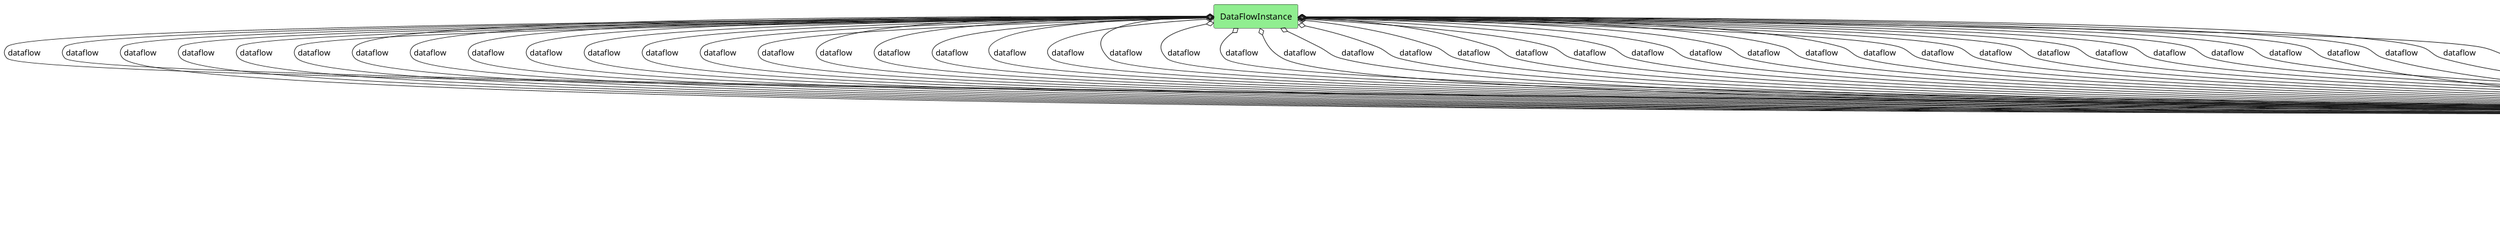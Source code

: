 @startuml

class "DataFlow" as Model {
 string name
 string version
 string parameters

 create()
 
}

rectangle "DataBluePrint" as DataBluePrint #lightblue {
}

Model o--> "1" DataBluePrint : blueprint




    rectangle "DataFlowInstance" as DataFlowInstance #lightgreen {
    }
    
        DataFlowInstance   o--> "1" Model : "dataflow"
    
    rectangle "DataFlowTemplate" as DataFlowTemplate #lightgreen {
    }
    
        DataFlowTemplate   o--> "1" Model : "flow"
    
    rectangle "DataPipeline" as DataPipeline #lightgreen {
    }
    
        DataPipeline   o--> "n" Model : "flows"
    
    rectangle "DataFlowInstance" as DataFlowInstance #lightgreen {
    }
    
        DataFlowInstance   o--> "1" Model : "dataflow"
    
    rectangle "DataFlowTemplate" as DataFlowTemplate #lightgreen {
    }
    
        DataFlowTemplate   o--> "1" Model : "flow"
    
    rectangle "DataPipeline" as DataPipeline #lightgreen {
    }
    
        DataPipeline   o--> "n" Model : "flows"
    
    rectangle "DataFlowInstance" as DataFlowInstance #lightgreen {
    }
    
        DataFlowInstance   o--> "1" Model : "dataflow"
    
    rectangle "DataFlowTemplate" as DataFlowTemplate #lightgreen {
    }
    
        DataFlowTemplate   o--> "1" Model : "flow"
    
    rectangle "DataPipeline" as DataPipeline #lightgreen {
    }
    
        DataPipeline   o--> "n" Model : "flows"
    
    rectangle "DataFlowInstance" as DataFlowInstance #lightgreen {
    }
    
        DataFlowInstance   o--> "1" Model : "dataflow"
    
    rectangle "DataFlowTemplate" as DataFlowTemplate #lightgreen {
    }
    
        DataFlowTemplate   o--> "1" Model : "flow"
    
    rectangle "DataPipeline" as DataPipeline #lightgreen {
    }
    
        DataPipeline   o--> "n" Model : "flows"
    
    rectangle "DataFlowInstance" as DataFlowInstance #lightgreen {
    }
    
        DataFlowInstance   o--> "1" Model : "dataflow"
    
    rectangle "DataFlowTemplate" as DataFlowTemplate #lightgreen {
    }
    
        DataFlowTemplate   o--> "1" Model : "flow"
    
    rectangle "DataPipeline" as DataPipeline #lightgreen {
    }
    
        DataPipeline   o--> "n" Model : "flows"
    
    rectangle "DataFlowInstance" as DataFlowInstance #lightgreen {
    }
    
        DataFlowInstance   o--> "1" Model : "dataflow"
    
    rectangle "DataFlowTemplate" as DataFlowTemplate #lightgreen {
    }
    
        DataFlowTemplate   o--> "1" Model : "flow"
    
    rectangle "DataPipeline" as DataPipeline #lightgreen {
    }
    
        DataPipeline   o--> "n" Model : "flows"
    
    rectangle "DataFlowInstance" as DataFlowInstance #lightgreen {
    }
    
        DataFlowInstance   o--> "1" Model : "dataflow"
    
    rectangle "DataFlowTemplate" as DataFlowTemplate #lightgreen {
    }
    
        DataFlowTemplate   o--> "1" Model : "flow"
    
    rectangle "DataPipeline" as DataPipeline #lightgreen {
    }
    
        DataPipeline   o--> "n" Model : "flows"
    
    rectangle "DataFlowInstance" as DataFlowInstance #lightgreen {
    }
    
        DataFlowInstance   o--> "1" Model : "dataflow"
    
    rectangle "DataFlowTemplate" as DataFlowTemplate #lightgreen {
    }
    
        DataFlowTemplate   o--> "1" Model : "flow"
    
    rectangle "DataPipeline" as DataPipeline #lightgreen {
    }
    
        DataPipeline   o--> "n" Model : "flows"
    
    rectangle "DataFlowInstance" as DataFlowInstance #lightgreen {
    }
    
        DataFlowInstance   o--> "1" Model : "dataflow"
    
    rectangle "DataFlowTemplate" as DataFlowTemplate #lightgreen {
    }
    
        DataFlowTemplate   o--> "1" Model : "flow"
    
    rectangle "DataPipeline" as DataPipeline #lightgreen {
    }
    
        DataPipeline   o--> "n" Model : "flows"
    
    rectangle "DataFlowInstance" as DataFlowInstance #lightgreen {
    }
    
        DataFlowInstance   o--> "1" Model : "dataflow"
    
    rectangle "DataFlowTemplate" as DataFlowTemplate #lightgreen {
    }
    
        DataFlowTemplate   o--> "1" Model : "flow"
    
    rectangle "DataPipeline" as DataPipeline #lightgreen {
    }
    
        DataPipeline   o--> "n" Model : "flows"
    
    rectangle "DataFlowInstance" as DataFlowInstance #lightgreen {
    }
    
        DataFlowInstance   o--> "1" Model : "dataflow"
    
    rectangle "DataFlowTemplate" as DataFlowTemplate #lightgreen {
    }
    
        DataFlowTemplate   o--> "1" Model : "flow"
    
    rectangle "DataPipeline" as DataPipeline #lightgreen {
    }
    
        DataPipeline   o--> "n" Model : "flows"
    
    rectangle "DataFlowInstance" as DataFlowInstance #lightgreen {
    }
    
        DataFlowInstance   o--> "1" Model : "dataflow"
    
    rectangle "DataFlowTemplate" as DataFlowTemplate #lightgreen {
    }
    
        DataFlowTemplate   o--> "1" Model : "flow"
    
    rectangle "DataPipeline" as DataPipeline #lightgreen {
    }
    
        DataPipeline   o--> "n" Model : "flows"
    
    rectangle "DataFlowInstance" as DataFlowInstance #lightgreen {
    }
    
        DataFlowInstance   o--> "1" Model : "dataflow"
    
    rectangle "DataFlowTemplate" as DataFlowTemplate #lightgreen {
    }
    
        DataFlowTemplate   o--> "1" Model : "flow"
    
    rectangle "DataPipeline" as DataPipeline #lightgreen {
    }
    
        DataPipeline   o--> "n" Model : "flows"
    
    rectangle "DataFlowInstance" as DataFlowInstance #lightgreen {
    }
    
        DataFlowInstance   o--> "1" Model : "dataflow"
    
    rectangle "DataFlowTemplate" as DataFlowTemplate #lightgreen {
    }
    
        DataFlowTemplate   o--> "1" Model : "flow"
    
    rectangle "DataPipeline" as DataPipeline #lightgreen {
    }
    
        DataPipeline   o--> "n" Model : "flows"
    
    rectangle "DataFlowInstance" as DataFlowInstance #lightgreen {
    }
    
        DataFlowInstance   o--> "1" Model : "dataflow"
    
    rectangle "DataFlowTemplate" as DataFlowTemplate #lightgreen {
    }
    
        DataFlowTemplate   o--> "1" Model : "flow"
    
    rectangle "DataPipeline" as DataPipeline #lightgreen {
    }
    
        DataPipeline   o--> "n" Model : "flows"
    
    rectangle "DataFlowInstance" as DataFlowInstance #lightgreen {
    }
    
        DataFlowInstance   o--> "1" Model : "dataflow"
    
    rectangle "DataFlowTemplate" as DataFlowTemplate #lightgreen {
    }
    
        DataFlowTemplate   o--> "1" Model : "flow"
    
    rectangle "DataPipeline" as DataPipeline #lightgreen {
    }
    
        DataPipeline   o--> "n" Model : "flows"
    
    rectangle "DataFlowInstance" as DataFlowInstance #lightgreen {
    }
    
        DataFlowInstance   o--> "1" Model : "dataflow"
    
    rectangle "DataFlowTemplate" as DataFlowTemplate #lightgreen {
    }
    
        DataFlowTemplate   o--> "1" Model : "flow"
    
    rectangle "DataPipeline" as DataPipeline #lightgreen {
    }
    
        DataPipeline   o--> "n" Model : "flows"
    
    rectangle "DataFlowInstance" as DataFlowInstance #lightgreen {
    }
    
        DataFlowInstance   o--> "1" Model : "dataflow"
    
    rectangle "DataFlowTemplate" as DataFlowTemplate #lightgreen {
    }
    
        DataFlowTemplate   o--> "1" Model : "flow"
    
    rectangle "DataPipeline" as DataPipeline #lightgreen {
    }
    
        DataPipeline   o--> "n" Model : "flows"
    
    rectangle "DataFlowInstance" as DataFlowInstance #lightgreen {
    }
    
        DataFlowInstance   o--> "1" Model : "dataflow"
    
    rectangle "DataFlowTemplate" as DataFlowTemplate #lightgreen {
    }
    
        DataFlowTemplate   o--> "1" Model : "flow"
    
    rectangle "DataPipeline" as DataPipeline #lightgreen {
    }
    
        DataPipeline   o--> "n" Model : "flows"
    
    rectangle "DataFlowInstance" as DataFlowInstance #lightgreen {
    }
    
        DataFlowInstance   o--> "1" Model : "dataflow"
    
    rectangle "DataFlowTemplate" as DataFlowTemplate #lightgreen {
    }
    
        DataFlowTemplate   o--> "1" Model : "flow"
    
    rectangle "DataPipeline" as DataPipeline #lightgreen {
    }
    
        DataPipeline   o--> "n" Model : "flows"
    
    rectangle "DataFlowInstance" as DataFlowInstance #lightgreen {
    }
    
        DataFlowInstance   o--> "1" Model : "dataflow"
    
    rectangle "DataFlowTemplate" as DataFlowTemplate #lightgreen {
    }
    
        DataFlowTemplate   o--> "1" Model : "flow"
    
    rectangle "DataPipeline" as DataPipeline #lightgreen {
    }
    
        DataPipeline   o--> "n" Model : "flows"
    
    rectangle "DataFlowInstance" as DataFlowInstance #lightgreen {
    }
    
        DataFlowInstance   o--> "1" Model : "dataflow"
    
    rectangle "DataFlowTemplate" as DataFlowTemplate #lightgreen {
    }
    
        DataFlowTemplate   o--> "1" Model : "flow"
    
    rectangle "DataPipeline" as DataPipeline #lightgreen {
    }
    
        DataPipeline   o--> "n" Model : "flows"
    
    rectangle "DataFlowInstance" as DataFlowInstance #lightgreen {
    }
    
        DataFlowInstance   o--> "1" Model : "dataflow"
    
    rectangle "DataFlowTemplate" as DataFlowTemplate #lightgreen {
    }
    
        DataFlowTemplate   o--> "1" Model : "flow"
    
    rectangle "DataPipeline" as DataPipeline #lightgreen {
    }
    
        DataPipeline   o--> "n" Model : "flows"
    
    rectangle "DataFlowInstance" as DataFlowInstance #lightgreen {
    }
    
        DataFlowInstance   o--> "1" Model : "dataflow"
    
    rectangle "DataFlowTemplate" as DataFlowTemplate #lightgreen {
    }
    
        DataFlowTemplate   o--> "1" Model : "flow"
    
    rectangle "DataPipeline" as DataPipeline #lightgreen {
    }
    
        DataPipeline   o--> "n" Model : "flows"
    
    rectangle "DataFlowInstance" as DataFlowInstance #lightgreen {
    }
    
        DataFlowInstance   o--> "1" Model : "dataflow"
    
    rectangle "DataFlowTemplate" as DataFlowTemplate #lightgreen {
    }
    
        DataFlowTemplate   o--> "1" Model : "flow"
    
    rectangle "DataPipeline" as DataPipeline #lightgreen {
    }
    
        DataPipeline   o--> "n" Model : "flows"
    
    rectangle "DataFlowInstance" as DataFlowInstance #lightgreen {
    }
    
        DataFlowInstance   o--> "1" Model : "dataflow"
    
    rectangle "DataFlowTemplate" as DataFlowTemplate #lightgreen {
    }
    
        DataFlowTemplate   o--> "1" Model : "flow"
    
    rectangle "DataPipeline" as DataPipeline #lightgreen {
    }
    
        DataPipeline   o--> "n" Model : "flows"
    
    rectangle "DataFlowInstance" as DataFlowInstance #lightgreen {
    }
    
        DataFlowInstance   o--> "1" Model : "dataflow"
    
    rectangle "DataFlowTemplate" as DataFlowTemplate #lightgreen {
    }
    
        DataFlowTemplate   o--> "1" Model : "flow"
    
    rectangle "DataPipeline" as DataPipeline #lightgreen {
    }
    
        DataPipeline   o--> "n" Model : "flows"
    
    rectangle "DataFlowInstance" as DataFlowInstance #lightgreen {
    }
    
        DataFlowInstance   o--> "1" Model : "dataflow"
    
    rectangle "DataFlowTemplate" as DataFlowTemplate #lightgreen {
    }
    
        DataFlowTemplate   o--> "1" Model : "flow"
    
    rectangle "DataPipeline" as DataPipeline #lightgreen {
    }
    
        DataPipeline   o--> "n" Model : "flows"
    
    rectangle "DataFlowInstance" as DataFlowInstance #lightgreen {
    }
    
        DataFlowInstance   o--> "1" Model : "dataflow"
    
    rectangle "DataFlowTemplate" as DataFlowTemplate #lightgreen {
    }
    
        DataFlowTemplate   o--> "1" Model : "flow"
    
    rectangle "DataPipeline" as DataPipeline #lightgreen {
    }
    
        DataPipeline   o--> "n" Model : "flows"
    
    rectangle "DataFlowInstance" as DataFlowInstance #lightgreen {
    }
    
        DataFlowInstance   o--> "1" Model : "dataflow"
    
    rectangle "DataFlowTemplate" as DataFlowTemplate #lightgreen {
    }
    
        DataFlowTemplate   o--> "1" Model : "flow"
    
    rectangle "DataPipeline" as DataPipeline #lightgreen {
    }
    
        DataPipeline   o--> "n" Model : "flows"
    
    rectangle "DataFlowInstance" as DataFlowInstance #lightgreen {
    }
    
        DataFlowInstance   o--> "1" Model : "dataflow"
    
    rectangle "DataFlowTemplate" as DataFlowTemplate #lightgreen {
    }
    
        DataFlowTemplate   o--> "1" Model : "flow"
    
    rectangle "DataPipeline" as DataPipeline #lightgreen {
    }
    
        DataPipeline   o--> "n" Model : "flows"
    
    rectangle "DataFlowInstance" as DataFlowInstance #lightgreen {
    }
    
        DataFlowInstance   o--> "1" Model : "dataflow"
    
    rectangle "DataFlowTemplate" as DataFlowTemplate #lightgreen {
    }
    
        DataFlowTemplate   o--> "1" Model : "flow"
    
    rectangle "DataPipeline" as DataPipeline #lightgreen {
    }
    
        DataPipeline   o--> "n" Model : "flows"
    
    rectangle "DataFlowInstance" as DataFlowInstance #lightgreen {
    }
    
        DataFlowInstance   o--> "1" Model : "dataflow"
    
    rectangle "DataFlowTemplate" as DataFlowTemplate #lightgreen {
    }
    
        DataFlowTemplate   o--> "1" Model : "flow"
    
    rectangle "DataPipeline" as DataPipeline #lightgreen {
    }
    
        DataPipeline   o--> "n" Model : "flows"
    
    rectangle "DataFlowInstance" as DataFlowInstance #lightgreen {
    }
    
        DataFlowInstance   o--> "1" Model : "dataflow"
    
    rectangle "DataFlowTemplate" as DataFlowTemplate #lightgreen {
    }
    
        DataFlowTemplate   o--> "1" Model : "flow"
    
    rectangle "DataPipeline" as DataPipeline #lightgreen {
    }
    
        DataPipeline   o--> "n" Model : "flows"
    
    rectangle "DataFlowInstance" as DataFlowInstance #lightgreen {
    }
    
        DataFlowInstance   o--> "1" Model : "dataflow"
    
    rectangle "DataFlowTemplate" as DataFlowTemplate #lightgreen {
    }
    
        DataFlowTemplate   o--> "1" Model : "flow"
    
    rectangle "DataPipeline" as DataPipeline #lightgreen {
    }
    
        DataPipeline   o--> "n" Model : "flows"
    
    rectangle "DataFlowInstance" as DataFlowInstance #lightgreen {
    }
    
        DataFlowInstance   o--> "1" Model : "dataflow"
    
    rectangle "DataFlowTemplate" as DataFlowTemplate #lightgreen {
    }
    
        DataFlowTemplate   o--> "1" Model : "flow"
    
    rectangle "DataPipeline" as DataPipeline #lightgreen {
    }
    
        DataPipeline   o--> "n" Model : "flows"
    
    rectangle "DataFlowInstance" as DataFlowInstance #lightgreen {
    }
    
        DataFlowInstance   o--> "1" Model : "dataflow"
    
    rectangle "DataFlowTemplate" as DataFlowTemplate #lightgreen {
    }
    
        DataFlowTemplate   o--> "1" Model : "flow"
    
    rectangle "DataPipeline" as DataPipeline #lightgreen {
    }
    
        DataPipeline   o--> "n" Model : "flows"
    
    rectangle "DataFlowInstance" as DataFlowInstance #lightgreen {
    }
    
        DataFlowInstance   o--> "1" Model : "dataflow"
    
    rectangle "DataFlowTemplate" as DataFlowTemplate #lightgreen {
    }
    
        DataFlowTemplate   o--> "1" Model : "flow"
    
    rectangle "DataPipeline" as DataPipeline #lightgreen {
    }
    
        DataPipeline   o--> "n" Model : "flows"
    
    rectangle "DataFlowInstance" as DataFlowInstance #lightgreen {
    }
    
        DataFlowInstance   o--> "1" Model : "dataflow"
    
    rectangle "DataFlowTemplate" as DataFlowTemplate #lightgreen {
    }
    
        DataFlowTemplate   o--> "1" Model : "flow"
    
    rectangle "DataPipeline" as DataPipeline #lightgreen {
    }
    
        DataPipeline   o--> "n" Model : "flows"
    
    rectangle "DataFlowInstance" as DataFlowInstance #lightgreen {
    }
    
        DataFlowInstance   o--> "1" Model : "dataflow"
    
    rectangle "DataFlowTemplate" as DataFlowTemplate #lightgreen {
    }
    
        DataFlowTemplate   o--> "1" Model : "flow"
    
    rectangle "DataPipeline" as DataPipeline #lightgreen {
    }
    
        DataPipeline   o--> "n" Model : "flows"
    
    rectangle "DataFlowInstance" as DataFlowInstance #lightgreen {
    }
    
        DataFlowInstance   o--> "1" Model : "dataflow"
    
    rectangle "DataFlowTemplate" as DataFlowTemplate #lightgreen {
    }
    
        DataFlowTemplate   o--> "1" Model : "flow"
    
    rectangle "DataPipeline" as DataPipeline #lightgreen {
    }
    
        DataPipeline   o--> "n" Model : "flows"
    
    rectangle "DataFlowInstance" as DataFlowInstance #lightgreen {
    }
    
        DataFlowInstance   o--> "1" Model : "dataflow"
    
    rectangle "DataFlowTemplate" as DataFlowTemplate #lightgreen {
    }
    
        DataFlowTemplate   o--> "1" Model : "flow"
    
    rectangle "DataPipeline" as DataPipeline #lightgreen {
    }
    
        DataPipeline   o--> "n" Model : "flows"
    
    rectangle "DataFlowInstance" as DataFlowInstance #lightgreen {
    }
    
        DataFlowInstance   o--> "1" Model : "dataflow"
    
    rectangle "DataFlowTemplate" as DataFlowTemplate #lightgreen {
    }
    
        DataFlowTemplate   o--> "1" Model : "flow"
    
    rectangle "DataPipeline" as DataPipeline #lightgreen {
    }
    
        DataPipeline   o--> "n" Model : "flows"
    
    rectangle "DataFlowInstance" as DataFlowInstance #lightgreen {
    }
    
        DataFlowInstance   o--> "1" Model : "dataflow"
    
    rectangle "DataFlowTemplate" as DataFlowTemplate #lightgreen {
    }
    
        DataFlowTemplate   o--> "1" Model : "flow"
    
    rectangle "DataPipeline" as DataPipeline #lightgreen {
    }
    
        DataPipeline   o--> "n" Model : "flows"
    

@enduml
